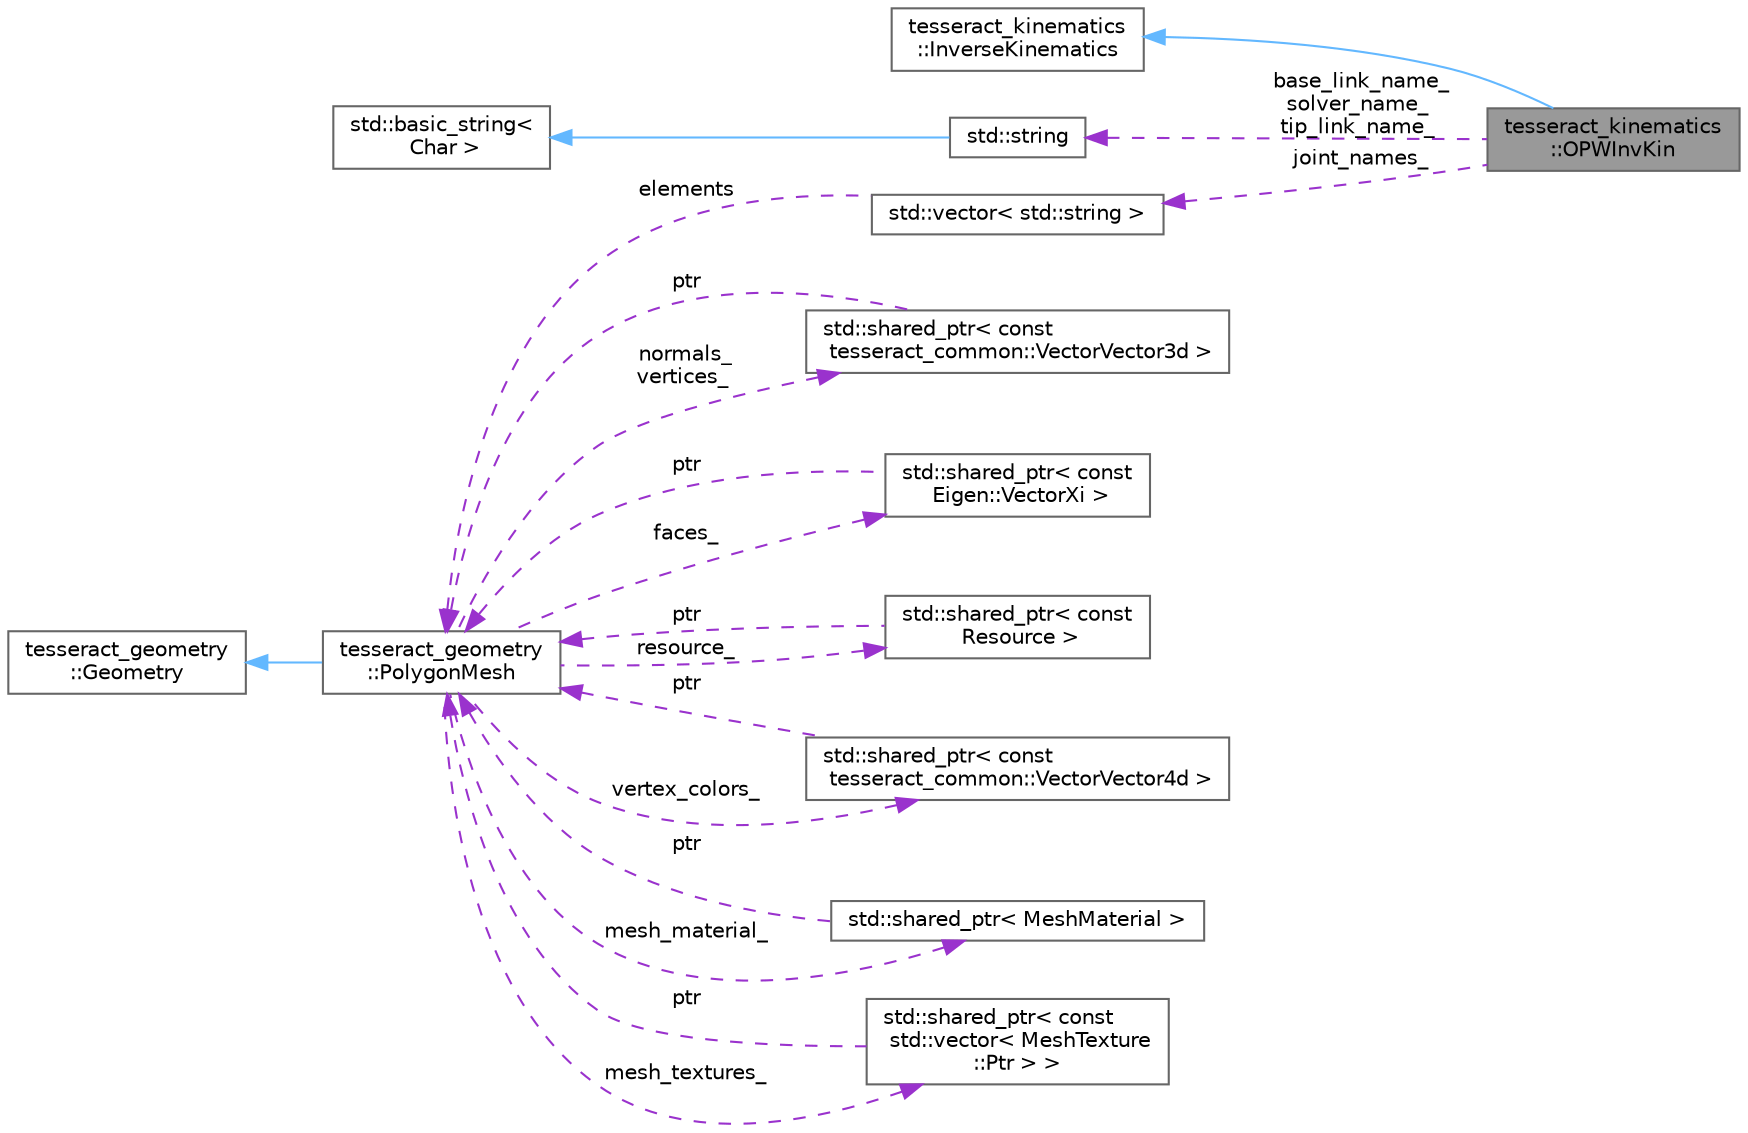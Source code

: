 digraph "tesseract_kinematics::OPWInvKin"
{
 // LATEX_PDF_SIZE
  bgcolor="transparent";
  edge [fontname=Helvetica,fontsize=10,labelfontname=Helvetica,labelfontsize=10];
  node [fontname=Helvetica,fontsize=10,shape=box,height=0.2,width=0.4];
  rankdir="LR";
  Node1 [label="tesseract_kinematics\l::OPWInvKin",height=0.2,width=0.4,color="gray40", fillcolor="grey60", style="filled", fontcolor="black",tooltip="OPW Inverse Kinematics Implementation."];
  Node2 -> Node1 [dir="back",color="steelblue1",style="solid"];
  Node2 [label="tesseract_kinematics\l::InverseKinematics",height=0.2,width=0.4,color="gray40", fillcolor="white", style="filled",URL="$de/d1c/classtesseract__kinematics_1_1InverseKinematics.html",tooltip="Inverse kinematics functions."];
  Node3 -> Node1 [dir="back",color="darkorchid3",style="dashed",label=" base_link_name_\nsolver_name_\ntip_link_name_" ];
  Node3 [label="std::string",height=0.2,width=0.4,color="gray40", fillcolor="white", style="filled",tooltip=" "];
  Node4 -> Node3 [dir="back",color="steelblue1",style="solid"];
  Node4 [label="std::basic_string\<\l Char \>",height=0.2,width=0.4,color="gray40", fillcolor="white", style="filled",tooltip=" "];
  Node5 -> Node1 [dir="back",color="darkorchid3",style="dashed",label=" joint_names_" ];
  Node5 [label="std::vector\< std::string \>",height=0.2,width=0.4,color="gray40", fillcolor="white", style="filled",tooltip=" "];
  Node6 -> Node5 [dir="back",color="darkorchid3",style="dashed",label=" elements" ];
  Node6 [label="tesseract_geometry\l::PolygonMesh",height=0.2,width=0.4,color="gray40", fillcolor="white", style="filled",URL="$d8/dc9/classtesseract__geometry_1_1PolygonMesh.html",tooltip=" "];
  Node7 -> Node6 [dir="back",color="steelblue1",style="solid"];
  Node7 [label="tesseract_geometry\l::Geometry",height=0.2,width=0.4,color="gray40", fillcolor="white", style="filled",URL="$df/d1a/classtesseract__geometry_1_1Geometry.html",tooltip=" "];
  Node8 -> Node6 [dir="back",color="darkorchid3",style="dashed",label=" normals_\nvertices_" ];
  Node8 [label="std::shared_ptr\< const\l tesseract_common::VectorVector3d \>",height=0.2,width=0.4,color="gray40", fillcolor="white", style="filled",tooltip=" "];
  Node6 -> Node8 [dir="back",color="darkorchid3",style="dashed",label=" ptr" ];
  Node9 -> Node6 [dir="back",color="darkorchid3",style="dashed",label=" faces_" ];
  Node9 [label="std::shared_ptr\< const\l Eigen::VectorXi \>",height=0.2,width=0.4,color="gray40", fillcolor="white", style="filled",tooltip=" "];
  Node6 -> Node9 [dir="back",color="darkorchid3",style="dashed",label=" ptr" ];
  Node10 -> Node6 [dir="back",color="darkorchid3",style="dashed",label=" resource_" ];
  Node10 [label="std::shared_ptr\< const\l Resource \>",height=0.2,width=0.4,color="gray40", fillcolor="white", style="filled",tooltip=" "];
  Node6 -> Node10 [dir="back",color="darkorchid3",style="dashed",label=" ptr" ];
  Node11 -> Node6 [dir="back",color="darkorchid3",style="dashed",label=" vertex_colors_" ];
  Node11 [label="std::shared_ptr\< const\l tesseract_common::VectorVector4d \>",height=0.2,width=0.4,color="gray40", fillcolor="white", style="filled",tooltip=" "];
  Node6 -> Node11 [dir="back",color="darkorchid3",style="dashed",label=" ptr" ];
  Node12 -> Node6 [dir="back",color="darkorchid3",style="dashed",label=" mesh_material_" ];
  Node12 [label="std::shared_ptr\< MeshMaterial \>",height=0.2,width=0.4,color="gray40", fillcolor="white", style="filled",tooltip=" "];
  Node6 -> Node12 [dir="back",color="darkorchid3",style="dashed",label=" ptr" ];
  Node13 -> Node6 [dir="back",color="darkorchid3",style="dashed",label=" mesh_textures_" ];
  Node13 [label="std::shared_ptr\< const\l std::vector\< MeshTexture\l::Ptr \> \>",height=0.2,width=0.4,color="gray40", fillcolor="white", style="filled",tooltip=" "];
  Node6 -> Node13 [dir="back",color="darkorchid3",style="dashed",label=" ptr" ];
}
